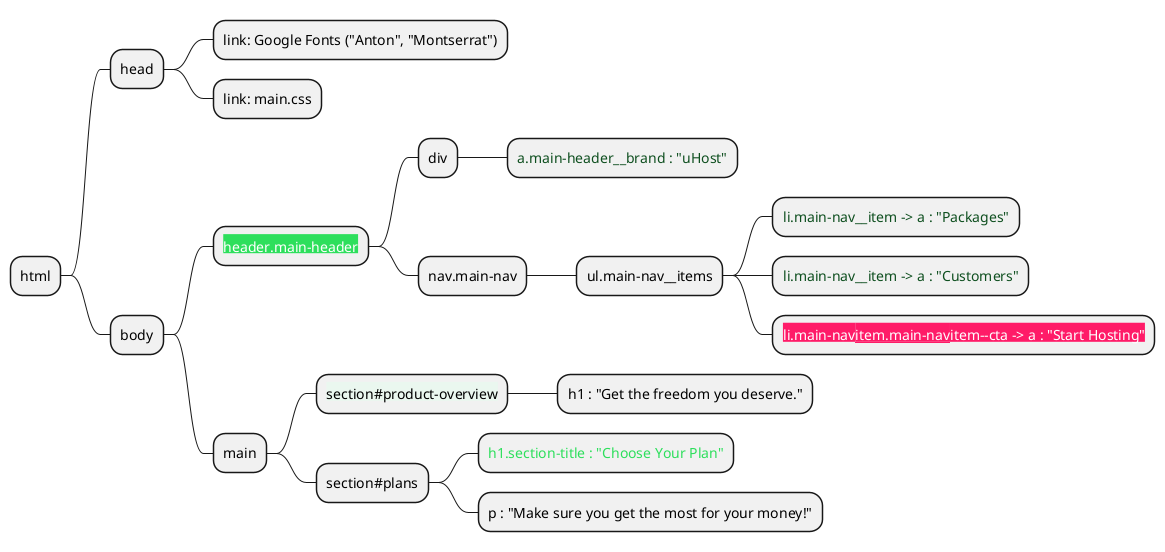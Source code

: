 @startmindmap
!define GREEN #2ddf5c
!define GREEN_DARK #0e4f1f
!define PINK #ff1b68
!define HERO_BG #EAF7EF
!define BLACK #000000
!define WHITE #FFFFFF

* <color:BLACK>html</color>
** <color:BLACK>head</color>
*** <color:BLACK>link: Google Fonts ("Anton", "Montserrat")</color>
*** <color:BLACK>link: main.css</color>
** <color:BLACK>body</color>

*** <back:GREEN><color:WHITE>header.main-header</color></back>
**** <color:BLACK>div</color>
***** <color:GREEN_DARK>a.main-header__brand : "uHost"</color>

**** <color:BLACK>nav.main-nav</color>
***** <color:BLACK>ul.main-nav__items</color>
****** <color:GREEN_DARK>li.main-nav__item -> a : "Packages"</color>
****** <color:GREEN_DARK>li.main-nav__item -> a : "Customers"</color>
****** <back:PINK><color:WHITE>li.main-nav__item.main-nav__item--cta -> a : "Start Hosting"</color></back>

*** <color:BLACK>main</color>
**** <back:HERO_BG><color:BLACK>section#product-overview</color></back>
***** <color:BLACK>h1 : "Get the freedom you deserve."</color>

**** <color:BLACK>section#plans</color>
***** <color:GREEN>h1.section-title : "Choose Your Plan"</color>
***** <color:BLACK>p : "Make sure you get the most for your money!"</color>
@endmindmap
